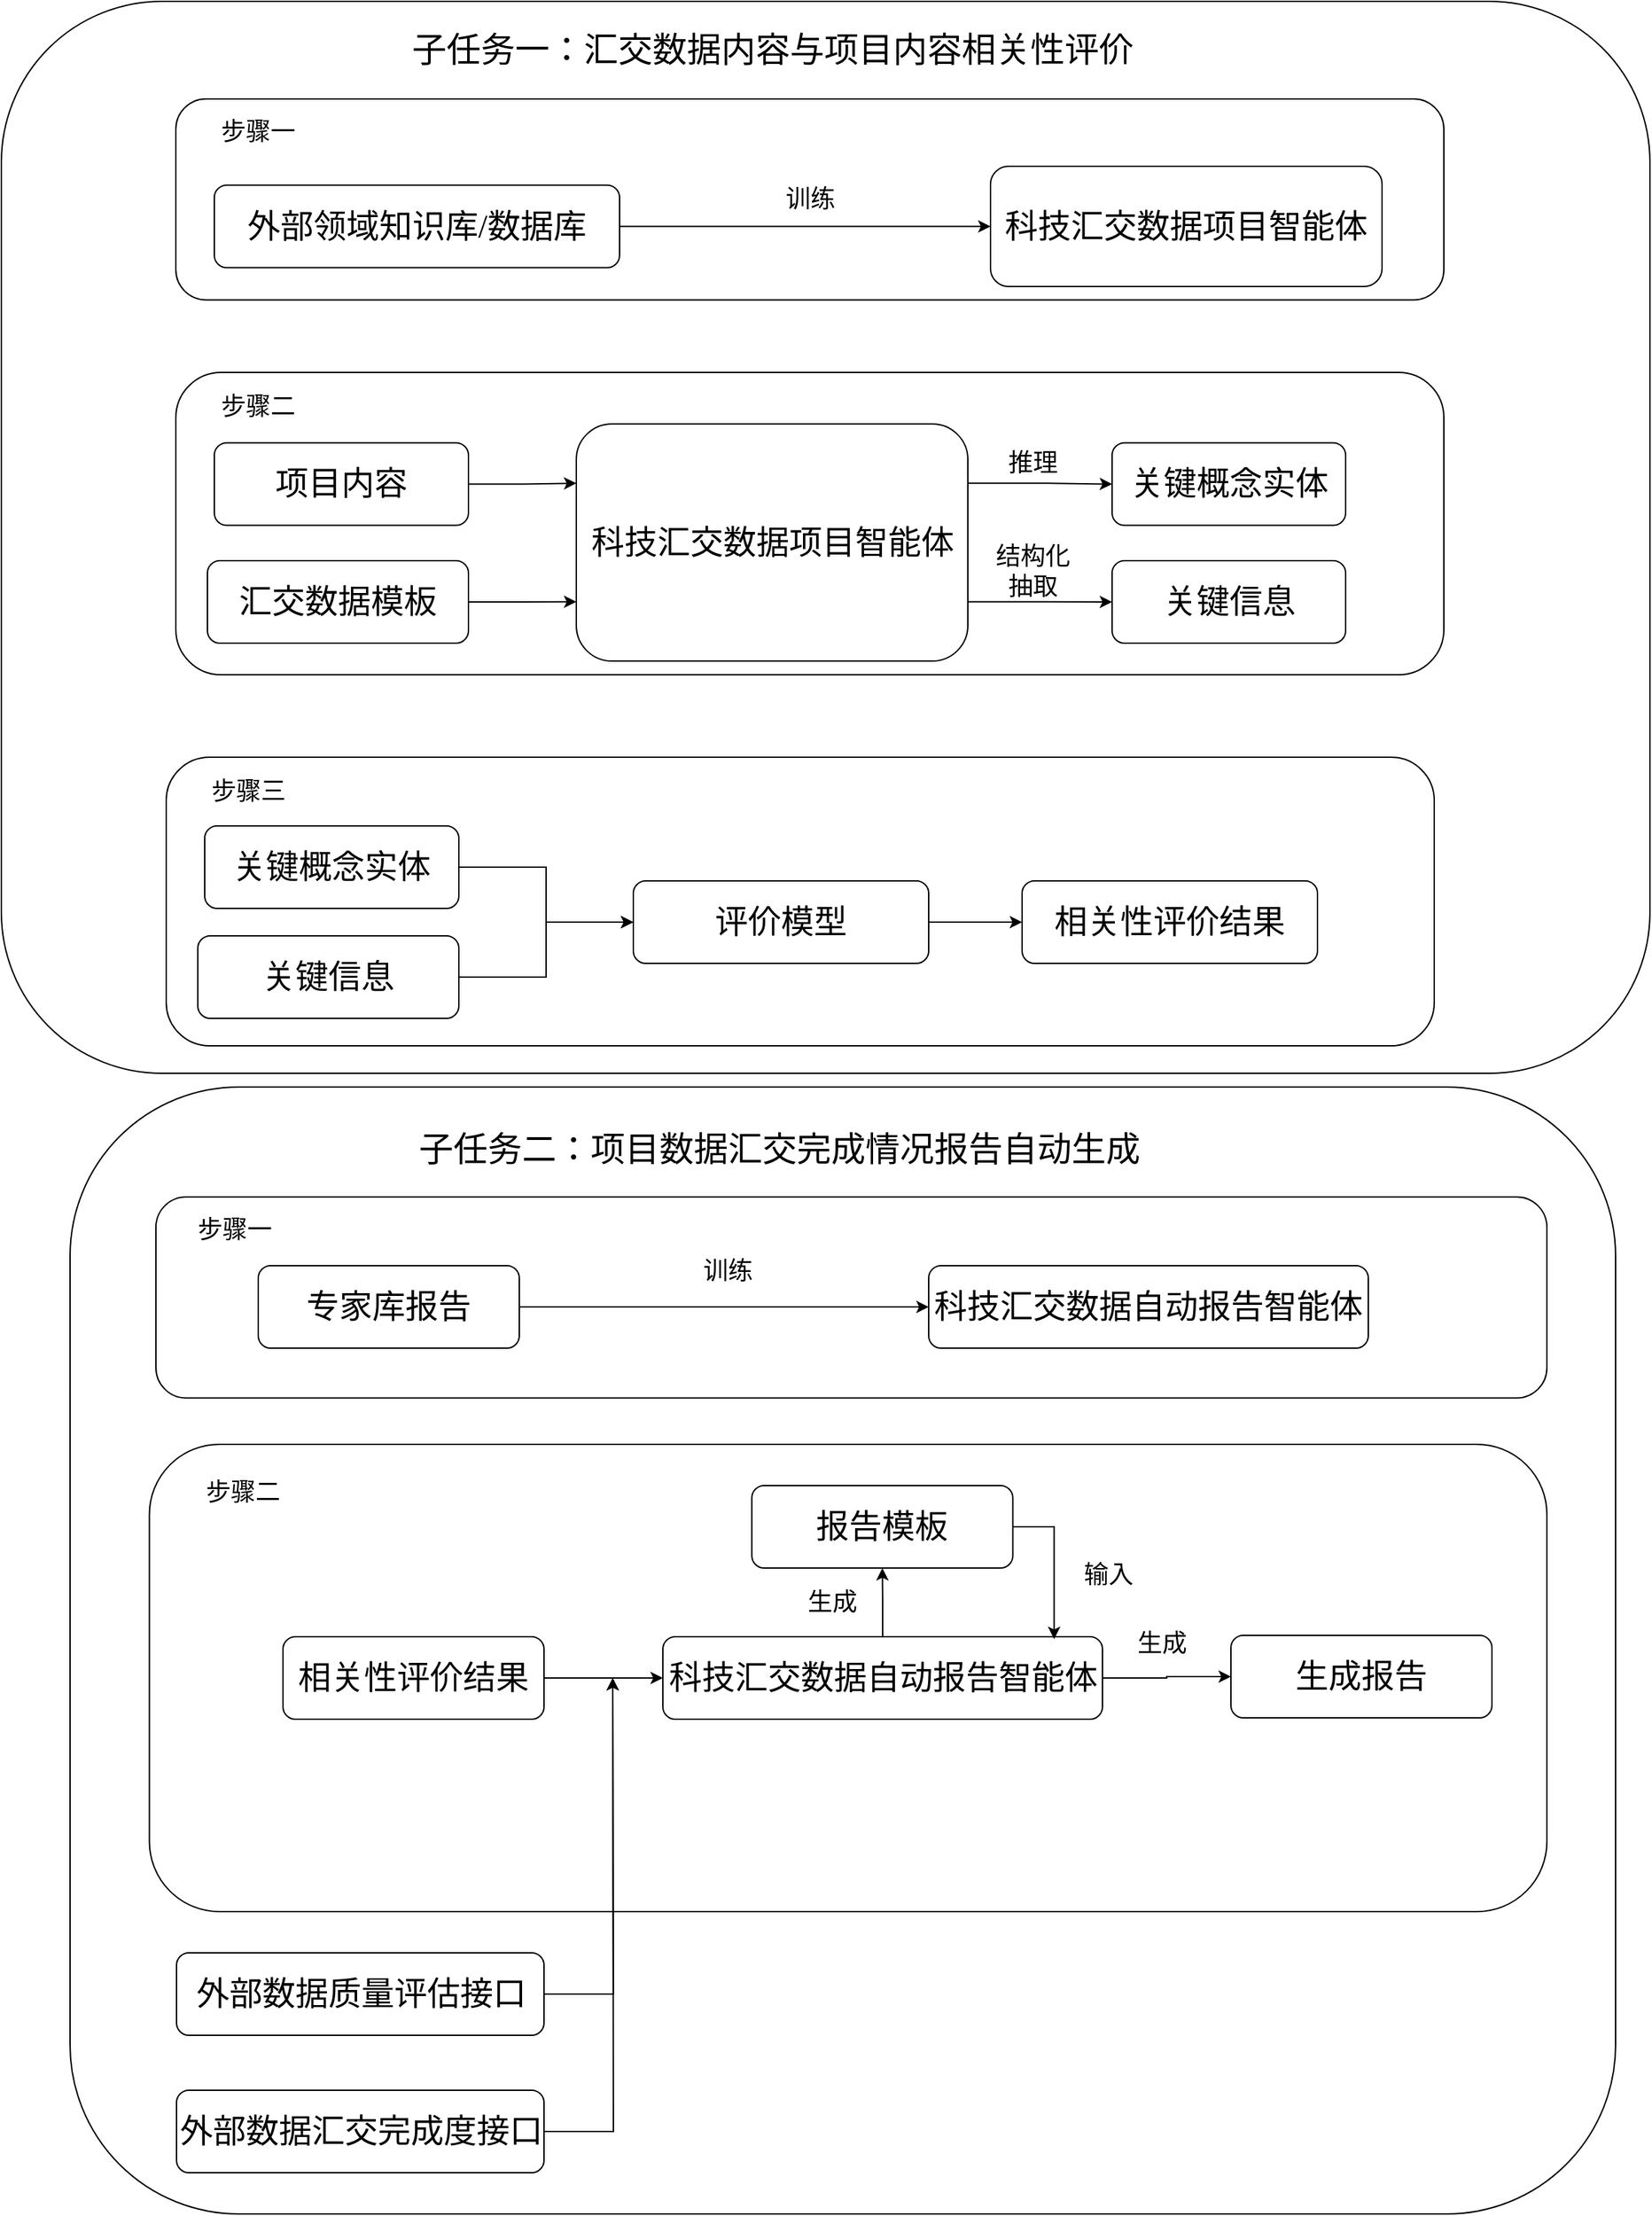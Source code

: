 <mxfile version="24.7.8">
  <diagram name="第 1 页" id="zKvOFfaTHT5-SVP7cOSt">
    <mxGraphModel dx="3033" dy="2317" grid="1" gridSize="10" guides="1" tooltips="1" connect="1" arrows="1" fold="1" page="1" pageScale="1" pageWidth="827" pageHeight="1169" math="0" shadow="0">
      <root>
        <mxCell id="0" />
        <mxCell id="1" parent="0" />
        <mxCell id="U46tP_3I2k7W18DiitfZ-11" value="" style="rounded=1;whiteSpace=wrap;html=1;" vertex="1" parent="1">
          <mxGeometry x="30" y="550" width="1125" height="820" as="geometry" />
        </mxCell>
        <mxCell id="U46tP_3I2k7W18DiitfZ-126" value="" style="rounded=1;whiteSpace=wrap;html=1;" vertex="1" parent="1">
          <mxGeometry x="87.75" y="810" width="1017.25" height="340" as="geometry" />
        </mxCell>
        <mxCell id="U46tP_3I2k7W18DiitfZ-75" value="" style="rounded=1;whiteSpace=wrap;html=1;" vertex="1" parent="1">
          <mxGeometry x="-20" y="-240" width="1200" height="780" as="geometry" />
        </mxCell>
        <mxCell id="U46tP_3I2k7W18DiitfZ-69" value="" style="rounded=1;whiteSpace=wrap;html=1;" vertex="1" parent="1">
          <mxGeometry x="100" y="310" width="923" height="210" as="geometry" />
        </mxCell>
        <mxCell id="U46tP_3I2k7W18DiitfZ-62" value="" style="rounded=1;whiteSpace=wrap;html=1;" vertex="1" parent="1">
          <mxGeometry x="107" y="30" width="923" height="220" as="geometry" />
        </mxCell>
        <mxCell id="U46tP_3I2k7W18DiitfZ-60" value="" style="rounded=1;whiteSpace=wrap;html=1;" vertex="1" parent="1">
          <mxGeometry x="107" y="-169" width="923" height="146.25" as="geometry" />
        </mxCell>
        <mxCell id="U46tP_3I2k7W18DiitfZ-2" value="&lt;p style=&quot;margin: 0pt 0pt 0.0pt;&quot; class=&quot;MsoNormal&quot;&gt;&lt;font face=&quot;等线&quot; style=&quot;font-size: 24px;&quot;&gt;科技汇交数据项目智能体&lt;/font&gt;&lt;/p&gt;" style="rounded=1;whiteSpace=wrap;html=1;" vertex="1" parent="1">
          <mxGeometry x="700" y="-120" width="285" height="87.5" as="geometry" />
        </mxCell>
        <mxCell id="U46tP_3I2k7W18DiitfZ-5" value="&lt;p style=&quot;margin: 0pt 0pt 0.0pt; text-align: justify; font-size: 25px;&quot; class=&quot;MsoNormal&quot;&gt;&lt;font style=&quot;font-size: 25px;&quot; face=&quot;等线&quot;&gt;子任务一：&lt;span style=&quot;background-color: initial; text-align: center;&quot;&gt;汇交数据内容与项目内容相关性评价&lt;/span&gt;&lt;/font&gt;&lt;/p&gt;" style="text;html=1;align=center;verticalAlign=middle;whiteSpace=wrap;rounded=0;" vertex="1" parent="1">
          <mxGeometry x="230.75" y="-220" width="620.5" height="30" as="geometry" />
        </mxCell>
        <mxCell id="U46tP_3I2k7W18DiitfZ-74" style="edgeStyle=orthogonalEdgeStyle;rounded=0;orthogonalLoop=1;jettySize=auto;html=1;exitX=1;exitY=0.5;exitDx=0;exitDy=0;entryX=0;entryY=0.5;entryDx=0;entryDy=0;" edge="1" parent="1" source="U46tP_3I2k7W18DiitfZ-8" target="U46tP_3I2k7W18DiitfZ-25">
          <mxGeometry relative="1" as="geometry" />
        </mxCell>
        <mxCell id="U46tP_3I2k7W18DiitfZ-8" value="&lt;p style=&quot;margin: 0pt 0pt 0.0pt; text-align: justify;&quot; class=&quot;MsoNormal&quot;&gt;&lt;font face=&quot;等线&quot; style=&quot;font-size: 24px;&quot;&gt;评价模型&lt;/font&gt;&lt;/p&gt;" style="rounded=1;whiteSpace=wrap;html=1;" vertex="1" parent="1">
          <mxGeometry x="440" y="400" width="215" height="60" as="geometry" />
        </mxCell>
        <mxCell id="U46tP_3I2k7W18DiitfZ-13" value="&lt;p style=&quot;margin: 0pt 0pt 0.0pt; text-align: justify; font-size: 25px;&quot; class=&quot;MsoNormal&quot;&gt;&lt;font style=&quot;font-size: 25px;&quot; face=&quot;等线&quot;&gt;子任务二：&lt;span style=&quot;background-color: initial; text-align: center;&quot;&gt;项目数据汇交完成情况报告自动生成&lt;/span&gt;&lt;/font&gt;&lt;/p&gt;" style="text;html=1;align=center;verticalAlign=middle;whiteSpace=wrap;rounded=0;" vertex="1" parent="1">
          <mxGeometry x="92.5" y="580" width="906.5" height="30" as="geometry" />
        </mxCell>
        <mxCell id="U46tP_3I2k7W18DiitfZ-128" style="edgeStyle=orthogonalEdgeStyle;rounded=0;orthogonalLoop=1;jettySize=auto;html=1;exitX=1;exitY=0.5;exitDx=0;exitDy=0;entryX=0;entryY=0.5;entryDx=0;entryDy=0;" edge="1" parent="1" source="U46tP_3I2k7W18DiitfZ-14" target="U46tP_3I2k7W18DiitfZ-31">
          <mxGeometry relative="1" as="geometry" />
        </mxCell>
        <mxCell id="U46tP_3I2k7W18DiitfZ-135" style="edgeStyle=orthogonalEdgeStyle;rounded=0;orthogonalLoop=1;jettySize=auto;html=1;exitX=0.5;exitY=0;exitDx=0;exitDy=0;entryX=0.5;entryY=1;entryDx=0;entryDy=0;" edge="1" parent="1" source="U46tP_3I2k7W18DiitfZ-14" target="U46tP_3I2k7W18DiitfZ-134">
          <mxGeometry relative="1" as="geometry" />
        </mxCell>
        <mxCell id="U46tP_3I2k7W18DiitfZ-14" value="&lt;p style=&quot;margin: 0pt 0pt 0.0pt; text-align: justify;&quot; class=&quot;MsoNormal&quot;&gt;&lt;span style=&quot;font-family: 等线; font-size: 24px; text-align: center;&quot;&gt;科技汇交数据自动报告智能体&lt;/span&gt;&lt;br&gt;&lt;/p&gt;" style="rounded=1;whiteSpace=wrap;html=1;" vertex="1" parent="1">
          <mxGeometry x="461.5" y="950" width="320" height="60" as="geometry" />
        </mxCell>
        <mxCell id="U46tP_3I2k7W18DiitfZ-94" style="edgeStyle=orthogonalEdgeStyle;rounded=0;orthogonalLoop=1;jettySize=auto;html=1;exitX=1;exitY=0.5;exitDx=0;exitDy=0;entryX=0;entryY=0.25;entryDx=0;entryDy=0;" edge="1" parent="1" source="U46tP_3I2k7W18DiitfZ-15" target="U46tP_3I2k7W18DiitfZ-64">
          <mxGeometry relative="1" as="geometry" />
        </mxCell>
        <mxCell id="U46tP_3I2k7W18DiitfZ-15" value="&lt;font style=&quot;font-size: 24px;&quot; face=&quot;等线&quot;&gt;项目内容&lt;/font&gt;" style="rounded=1;whiteSpace=wrap;html=1;" vertex="1" parent="1">
          <mxGeometry x="135" y="81.25" width="185" height="60" as="geometry" />
        </mxCell>
        <mxCell id="U46tP_3I2k7W18DiitfZ-73" style="edgeStyle=orthogonalEdgeStyle;rounded=0;orthogonalLoop=1;jettySize=auto;html=1;exitX=1;exitY=0.5;exitDx=0;exitDy=0;entryX=0;entryY=0.5;entryDx=0;entryDy=0;" edge="1" parent="1" source="U46tP_3I2k7W18DiitfZ-16" target="U46tP_3I2k7W18DiitfZ-8">
          <mxGeometry relative="1" as="geometry">
            <mxPoint x="383" y="420" as="targetPoint" />
          </mxGeometry>
        </mxCell>
        <mxCell id="U46tP_3I2k7W18DiitfZ-16" value="&lt;span style=&quot;font-family: 等线; font-size: 24px; text-align: justify;&quot;&gt;关键信息&lt;/span&gt;" style="rounded=1;whiteSpace=wrap;html=1;" vertex="1" parent="1">
          <mxGeometry x="123" y="440" width="190" height="60" as="geometry" />
        </mxCell>
        <mxCell id="U46tP_3I2k7W18DiitfZ-23" value="&lt;p style=&quot;margin: 0pt 0pt 0.0pt; text-align: justify;&quot; class=&quot;MsoNormal&quot;&gt;&lt;font face=&quot;等线&quot; style=&quot;font-size: 24px;&quot;&gt;关键概念实体&lt;/font&gt;&lt;/p&gt;" style="rounded=1;whiteSpace=wrap;html=1;" vertex="1" parent="1">
          <mxGeometry x="788.5" y="81.25" width="170" height="60" as="geometry" />
        </mxCell>
        <mxCell id="U46tP_3I2k7W18DiitfZ-25" value="&lt;p style=&quot;margin: 0pt 0pt 0.0pt; text-align: justify;&quot; class=&quot;MsoNormal&quot;&gt;&lt;font face=&quot;等线&quot; style=&quot;font-size: 24px;&quot;&gt;相关性评价结果&lt;/font&gt;&lt;/p&gt;" style="rounded=1;whiteSpace=wrap;html=1;" vertex="1" parent="1">
          <mxGeometry x="723" y="400" width="215" height="60" as="geometry" />
        </mxCell>
        <mxCell id="U46tP_3I2k7W18DiitfZ-131" style="edgeStyle=orthogonalEdgeStyle;rounded=0;orthogonalLoop=1;jettySize=auto;html=1;exitX=1;exitY=0.5;exitDx=0;exitDy=0;" edge="1" parent="1" source="U46tP_3I2k7W18DiitfZ-27">
          <mxGeometry relative="1" as="geometry">
            <mxPoint x="425" y="980.0" as="targetPoint" />
          </mxGeometry>
        </mxCell>
        <mxCell id="U46tP_3I2k7W18DiitfZ-27" value="&lt;p class=&quot;MsoNormal&quot;&gt;&lt;font style=&quot;font-size: 24px;&quot; face=&quot;等线&quot;&gt;外部&lt;/font&gt;&lt;span style=&quot;background-color: initial; font-size: 24px;&quot;&gt;&lt;font face=&quot;等线&quot;&gt;数据质量评估接口&lt;/font&gt;&lt;/span&gt;&lt;/p&gt;" style="rounded=1;whiteSpace=wrap;html=1;" vertex="1" parent="1">
          <mxGeometry x="107.5" y="1180" width="267.5" height="60" as="geometry" />
        </mxCell>
        <mxCell id="U46tP_3I2k7W18DiitfZ-31" value="&lt;p style=&quot;margin: 0pt 0pt 0.0pt; text-align: justify;&quot; class=&quot;MsoNormal&quot;&gt;&lt;font face=&quot;Arial&quot;&gt;&lt;span style=&quot;font-size: 24px;&quot;&gt;生成报告&lt;/span&gt;&lt;/font&gt;&lt;/p&gt;" style="rounded=1;whiteSpace=wrap;html=1;" vertex="1" parent="1">
          <mxGeometry x="875" y="949" width="190" height="60" as="geometry" />
        </mxCell>
        <mxCell id="U46tP_3I2k7W18DiitfZ-59" style="edgeStyle=orthogonalEdgeStyle;rounded=0;orthogonalLoop=1;jettySize=auto;html=1;exitX=1;exitY=0.5;exitDx=0;exitDy=0;entryX=0;entryY=0.5;entryDx=0;entryDy=0;" edge="1" parent="1" source="U46tP_3I2k7W18DiitfZ-50" target="U46tP_3I2k7W18DiitfZ-2">
          <mxGeometry relative="1" as="geometry" />
        </mxCell>
        <mxCell id="U46tP_3I2k7W18DiitfZ-50" value="&lt;p style=&quot;margin: 0pt 0pt 0.0pt; text-align: justify;&quot; class=&quot;MsoNormal&quot;&gt;&lt;font face=&quot;等线&quot; style=&quot;font-size: 24px;&quot;&gt;外部领域知识库/数据库&lt;/font&gt;&lt;/p&gt;" style="rounded=1;whiteSpace=wrap;html=1;" vertex="1" parent="1">
          <mxGeometry x="135" y="-106.25" width="295" height="60" as="geometry" />
        </mxCell>
        <mxCell id="U46tP_3I2k7W18DiitfZ-57" value="&lt;font style=&quot;font-size: 18px;&quot; face=&quot;等线&quot;&gt;训练&lt;/font&gt;" style="text;html=1;align=center;verticalAlign=middle;whiteSpace=wrap;rounded=0;" vertex="1" parent="1">
          <mxGeometry x="538.5" y="-110.88" width="60" height="30" as="geometry" />
        </mxCell>
        <mxCell id="U46tP_3I2k7W18DiitfZ-61" value="&lt;font style=&quot;font-size: 18px;&quot; face=&quot;等线&quot;&gt;步骤一&lt;/font&gt;" style="text;html=1;align=center;verticalAlign=middle;whiteSpace=wrap;rounded=0;" vertex="1" parent="1">
          <mxGeometry x="137" y="-160" width="60" height="30" as="geometry" />
        </mxCell>
        <mxCell id="U46tP_3I2k7W18DiitfZ-63" value="&lt;font style=&quot;font-size: 18px;&quot; face=&quot;等线&quot;&gt;步骤二&lt;/font&gt;" style="text;html=1;align=center;verticalAlign=middle;whiteSpace=wrap;rounded=0;" vertex="1" parent="1">
          <mxGeometry x="137" y="40" width="60" height="30" as="geometry" />
        </mxCell>
        <mxCell id="U46tP_3I2k7W18DiitfZ-95" style="edgeStyle=orthogonalEdgeStyle;rounded=0;orthogonalLoop=1;jettySize=auto;html=1;exitX=1;exitY=0.25;exitDx=0;exitDy=0;" edge="1" parent="1" source="U46tP_3I2k7W18DiitfZ-64" target="U46tP_3I2k7W18DiitfZ-23">
          <mxGeometry relative="1" as="geometry" />
        </mxCell>
        <mxCell id="U46tP_3I2k7W18DiitfZ-97" style="edgeStyle=orthogonalEdgeStyle;rounded=0;orthogonalLoop=1;jettySize=auto;html=1;exitX=1;exitY=0.75;exitDx=0;exitDy=0;entryX=0;entryY=0.5;entryDx=0;entryDy=0;" edge="1" parent="1" source="U46tP_3I2k7W18DiitfZ-64" target="U46tP_3I2k7W18DiitfZ-93">
          <mxGeometry relative="1" as="geometry" />
        </mxCell>
        <mxCell id="U46tP_3I2k7W18DiitfZ-64" value="&lt;p style=&quot;margin: 0pt 0pt 0.0pt;&quot; class=&quot;MsoNormal&quot;&gt;&lt;font face=&quot;等线&quot; style=&quot;font-size: 24px;&quot;&gt;科技汇交数据项目智能体&lt;/font&gt;&lt;/p&gt;" style="rounded=1;whiteSpace=wrap;html=1;" vertex="1" parent="1">
          <mxGeometry x="398.5" y="67.5" width="285" height="172.5" as="geometry" />
        </mxCell>
        <mxCell id="U46tP_3I2k7W18DiitfZ-66" value="&lt;font face=&quot;等线&quot;&gt;&lt;span style=&quot;font-size: 18px;&quot;&gt;推理&lt;/span&gt;&lt;/font&gt;" style="text;html=1;align=center;verticalAlign=middle;whiteSpace=wrap;rounded=0;" vertex="1" parent="1">
          <mxGeometry x="701" y="81.25" width="60" height="30" as="geometry" />
        </mxCell>
        <mxCell id="U46tP_3I2k7W18DiitfZ-68" value="&lt;font style=&quot;font-size: 18px;&quot; face=&quot;等线&quot;&gt;步骤三&lt;/font&gt;" style="text;html=1;align=center;verticalAlign=middle;whiteSpace=wrap;rounded=0;" vertex="1" parent="1">
          <mxGeometry x="130" y="320" width="60" height="30" as="geometry" />
        </mxCell>
        <mxCell id="U46tP_3I2k7W18DiitfZ-72" style="edgeStyle=orthogonalEdgeStyle;rounded=0;orthogonalLoop=1;jettySize=auto;html=1;exitX=1;exitY=0.5;exitDx=0;exitDy=0;entryX=0;entryY=0.5;entryDx=0;entryDy=0;" edge="1" parent="1" source="U46tP_3I2k7W18DiitfZ-71" target="U46tP_3I2k7W18DiitfZ-8">
          <mxGeometry relative="1" as="geometry" />
        </mxCell>
        <mxCell id="U46tP_3I2k7W18DiitfZ-71" value="&lt;p style=&quot;margin: 0pt 0pt 0.0pt; text-align: justify;&quot; class=&quot;MsoNormal&quot;&gt;&lt;span style=&quot;font-family: 等线; font-size: 24px;&quot;&gt;关键概念实体&lt;/span&gt;&lt;br&gt;&lt;/p&gt;" style="rounded=1;whiteSpace=wrap;html=1;" vertex="1" parent="1">
          <mxGeometry x="128" y="360" width="185" height="60" as="geometry" />
        </mxCell>
        <mxCell id="U46tP_3I2k7W18DiitfZ-130" style="edgeStyle=orthogonalEdgeStyle;rounded=0;orthogonalLoop=1;jettySize=auto;html=1;exitX=1;exitY=0.5;exitDx=0;exitDy=0;entryX=0;entryY=0.5;entryDx=0;entryDy=0;" edge="1" parent="1" source="U46tP_3I2k7W18DiitfZ-76" target="U46tP_3I2k7W18DiitfZ-14">
          <mxGeometry relative="1" as="geometry" />
        </mxCell>
        <mxCell id="U46tP_3I2k7W18DiitfZ-76" value="&lt;p style=&quot;margin: 0pt 0pt 0.0pt; text-align: justify;&quot; class=&quot;MsoNormal&quot;&gt;&lt;span style=&quot;font-family: 等线; font-size: 24px;&quot;&gt;相关性评价结果&lt;/span&gt;&lt;br&gt;&lt;/p&gt;" style="rounded=1;whiteSpace=wrap;html=1;" vertex="1" parent="1">
          <mxGeometry x="185" y="950" width="190" height="60" as="geometry" />
        </mxCell>
        <mxCell id="U46tP_3I2k7W18DiitfZ-96" style="edgeStyle=orthogonalEdgeStyle;rounded=0;orthogonalLoop=1;jettySize=auto;html=1;exitX=1;exitY=0.5;exitDx=0;exitDy=0;entryX=0;entryY=0.75;entryDx=0;entryDy=0;" edge="1" parent="1" source="U46tP_3I2k7W18DiitfZ-90" target="U46tP_3I2k7W18DiitfZ-64">
          <mxGeometry relative="1" as="geometry" />
        </mxCell>
        <mxCell id="U46tP_3I2k7W18DiitfZ-90" value="&lt;font style=&quot;font-size: 24px;&quot; face=&quot;等线&quot;&gt;汇交数据模板&lt;/font&gt;" style="rounded=1;whiteSpace=wrap;html=1;" vertex="1" parent="1">
          <mxGeometry x="130" y="167" width="190" height="60" as="geometry" />
        </mxCell>
        <mxCell id="U46tP_3I2k7W18DiitfZ-93" value="&lt;p style=&quot;margin: 0pt 0pt 0.0pt; text-align: justify;&quot; class=&quot;MsoNormal&quot;&gt;&lt;font face=&quot;等线&quot; style=&quot;font-size: 24px;&quot;&gt;关键信息&lt;/font&gt;&lt;/p&gt;" style="rounded=1;whiteSpace=wrap;html=1;" vertex="1" parent="1">
          <mxGeometry x="788.5" y="167" width="170" height="60" as="geometry" />
        </mxCell>
        <mxCell id="U46tP_3I2k7W18DiitfZ-98" value="&lt;font face=&quot;等线&quot;&gt;&lt;span style=&quot;font-size: 18px;&quot;&gt;结构化抽取&lt;/span&gt;&lt;/font&gt;" style="text;html=1;align=center;verticalAlign=middle;whiteSpace=wrap;rounded=0;" vertex="1" parent="1">
          <mxGeometry x="701" y="160" width="60" height="30" as="geometry" />
        </mxCell>
        <mxCell id="U46tP_3I2k7W18DiitfZ-78" value="&lt;font style=&quot;font-size: 24px;&quot; face=&quot;等线&quot;&gt;汇交数据模板&lt;/font&gt;" style="rounded=1;whiteSpace=wrap;html=1;" vertex="1" parent="1">
          <mxGeometry x="192" y="630" width="190" height="60" as="geometry" />
        </mxCell>
        <mxCell id="U46tP_3I2k7W18DiitfZ-117" value="&lt;font style=&quot;font-size: 18px;&quot; face=&quot;等线&quot;&gt;步骤一&lt;/font&gt;" style="text;html=1;align=center;verticalAlign=middle;whiteSpace=wrap;rounded=0;" vertex="1" parent="1">
          <mxGeometry x="122.5" y="639" width="60" height="30" as="geometry" />
        </mxCell>
        <mxCell id="U46tP_3I2k7W18DiitfZ-118" value="" style="rounded=1;whiteSpace=wrap;html=1;" vertex="1" parent="1">
          <mxGeometry x="92.5" y="630" width="1012.5" height="146.25" as="geometry" />
        </mxCell>
        <mxCell id="U46tP_3I2k7W18DiitfZ-119" value="&lt;font style=&quot;font-size: 18px;&quot; face=&quot;等线&quot;&gt;步骤一&lt;/font&gt;" style="text;html=1;align=center;verticalAlign=middle;whiteSpace=wrap;rounded=0;" vertex="1" parent="1">
          <mxGeometry x="120" y="639" width="60" height="30" as="geometry" />
        </mxCell>
        <mxCell id="U46tP_3I2k7W18DiitfZ-120" value="&lt;p style=&quot;margin: 0pt 0pt 0.0pt; text-align: justify;&quot; class=&quot;MsoNormal&quot;&gt;&lt;span style=&quot;font-family: 等线; font-size: 24px; text-align: center;&quot;&gt;科技汇交数据自动报告智能体&lt;/span&gt;&lt;br&gt;&lt;/p&gt;" style="rounded=1;whiteSpace=wrap;html=1;" vertex="1" parent="1">
          <mxGeometry x="655" y="680" width="320" height="60" as="geometry" />
        </mxCell>
        <mxCell id="U46tP_3I2k7W18DiitfZ-124" style="edgeStyle=orthogonalEdgeStyle;rounded=0;orthogonalLoop=1;jettySize=auto;html=1;exitX=1;exitY=0.5;exitDx=0;exitDy=0;entryX=0;entryY=0.5;entryDx=0;entryDy=0;" edge="1" parent="1" source="U46tP_3I2k7W18DiitfZ-123" target="U46tP_3I2k7W18DiitfZ-120">
          <mxGeometry relative="1" as="geometry" />
        </mxCell>
        <mxCell id="U46tP_3I2k7W18DiitfZ-123" value="&lt;p style=&quot;margin: 0pt 0pt 0.0pt; text-align: justify;&quot; class=&quot;MsoNormal&quot;&gt;&lt;font face=&quot;Arial&quot;&gt;&lt;span style=&quot;font-size: 24px;&quot;&gt;专家库报告&lt;/span&gt;&lt;/font&gt;&lt;/p&gt;" style="rounded=1;whiteSpace=wrap;html=1;" vertex="1" parent="1">
          <mxGeometry x="167" y="680" width="190" height="60" as="geometry" />
        </mxCell>
        <mxCell id="U46tP_3I2k7W18DiitfZ-125" value="&lt;font style=&quot;font-size: 18px;&quot; face=&quot;等线&quot;&gt;训练&lt;/font&gt;" style="text;html=1;align=center;verticalAlign=middle;whiteSpace=wrap;rounded=0;" vertex="1" parent="1">
          <mxGeometry x="478.5" y="669" width="60" height="30" as="geometry" />
        </mxCell>
        <mxCell id="U46tP_3I2k7W18DiitfZ-127" value="&lt;font style=&quot;font-size: 18px;&quot; face=&quot;等线&quot;&gt;步骤二&lt;/font&gt;" style="text;html=1;align=center;verticalAlign=middle;whiteSpace=wrap;rounded=0;" vertex="1" parent="1">
          <mxGeometry x="126" y="830" width="60" height="30" as="geometry" />
        </mxCell>
        <mxCell id="U46tP_3I2k7W18DiitfZ-132" style="edgeStyle=orthogonalEdgeStyle;rounded=0;orthogonalLoop=1;jettySize=auto;html=1;exitX=1;exitY=0.5;exitDx=0;exitDy=0;" edge="1" parent="1" source="U46tP_3I2k7W18DiitfZ-129">
          <mxGeometry relative="1" as="geometry">
            <mxPoint x="425" y="980.0" as="targetPoint" />
          </mxGeometry>
        </mxCell>
        <mxCell id="U46tP_3I2k7W18DiitfZ-129" value="&lt;p class=&quot;MsoNormal&quot;&gt;&lt;font style=&quot;font-size: 24px;&quot; face=&quot;等线&quot;&gt;外部&lt;/font&gt;&lt;span style=&quot;background-color: initial; font-size: 24px;&quot;&gt;&lt;font face=&quot;等线&quot;&gt;数据汇交完成度接口&lt;/font&gt;&lt;/span&gt;&lt;/p&gt;" style="rounded=1;whiteSpace=wrap;html=1;" vertex="1" parent="1">
          <mxGeometry x="107.5" y="1280" width="267.5" height="60" as="geometry" />
        </mxCell>
        <mxCell id="U46tP_3I2k7W18DiitfZ-134" value="&lt;p style=&quot;margin: 0pt 0pt 0.0pt; text-align: justify;&quot; class=&quot;MsoNormal&quot;&gt;&lt;font face=&quot;Arial&quot;&gt;&lt;span style=&quot;font-size: 24px;&quot;&gt;报告模板&lt;/span&gt;&lt;/font&gt;&lt;/p&gt;" style="rounded=1;whiteSpace=wrap;html=1;" vertex="1" parent="1">
          <mxGeometry x="526.25" y="840" width="190" height="60" as="geometry" />
        </mxCell>
        <mxCell id="U46tP_3I2k7W18DiitfZ-136" style="edgeStyle=orthogonalEdgeStyle;rounded=0;orthogonalLoop=1;jettySize=auto;html=1;exitX=1;exitY=0.5;exitDx=0;exitDy=0;entryX=0.89;entryY=0.029;entryDx=0;entryDy=0;entryPerimeter=0;" edge="1" parent="1" source="U46tP_3I2k7W18DiitfZ-134" target="U46tP_3I2k7W18DiitfZ-14">
          <mxGeometry relative="1" as="geometry" />
        </mxCell>
        <mxCell id="U46tP_3I2k7W18DiitfZ-137" value="&lt;font style=&quot;font-size: 18px;&quot; face=&quot;等线&quot;&gt;生成&lt;/font&gt;" style="text;html=1;align=center;verticalAlign=middle;whiteSpace=wrap;rounded=0;" vertex="1" parent="1">
          <mxGeometry x="555" y="910" width="60" height="30" as="geometry" />
        </mxCell>
        <mxCell id="U46tP_3I2k7W18DiitfZ-138" value="&lt;font style=&quot;font-size: 18px;&quot; face=&quot;等线&quot;&gt;输入&lt;/font&gt;" style="text;html=1;align=center;verticalAlign=middle;whiteSpace=wrap;rounded=0;" vertex="1" parent="1">
          <mxGeometry x="756" y="890" width="60" height="30" as="geometry" />
        </mxCell>
        <mxCell id="U46tP_3I2k7W18DiitfZ-139" value="&lt;font style=&quot;font-size: 18px;&quot; face=&quot;等线&quot;&gt;生成&lt;/font&gt;" style="text;html=1;align=center;verticalAlign=middle;whiteSpace=wrap;rounded=0;" vertex="1" parent="1">
          <mxGeometry x="795" y="940" width="60" height="30" as="geometry" />
        </mxCell>
      </root>
    </mxGraphModel>
  </diagram>
</mxfile>
